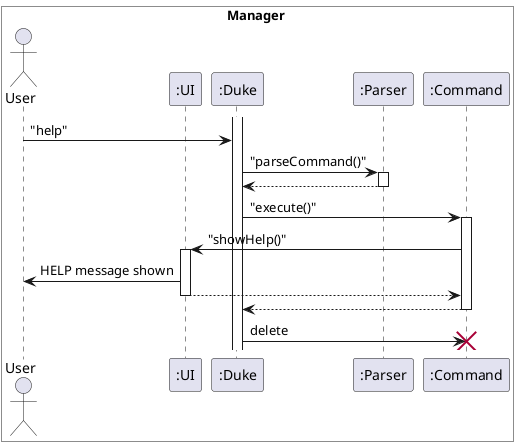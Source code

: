 @startuml Help
box Manager #White
Actor User

participant ":UI" as UI
participant ":Duke" as Duke
participant ":Parser" as Parser
participant ":Command" as Command1
end box

activate Duke

User -> Duke : "help"
Duke -> Parser : "parseCommand()"
activate Parser
Parser --> Duke
deactivate Parser
Duke -> Command1 : "execute()"
activate Command1
Command1 -> UI : "showHelp()"
activate UI
UI -> User : HELP message shown
UI --> Command1
deactivate UI
Command1 --> Duke
deactivate Command1
Duke -> Command1 : delete
destroy Command1


@enduml